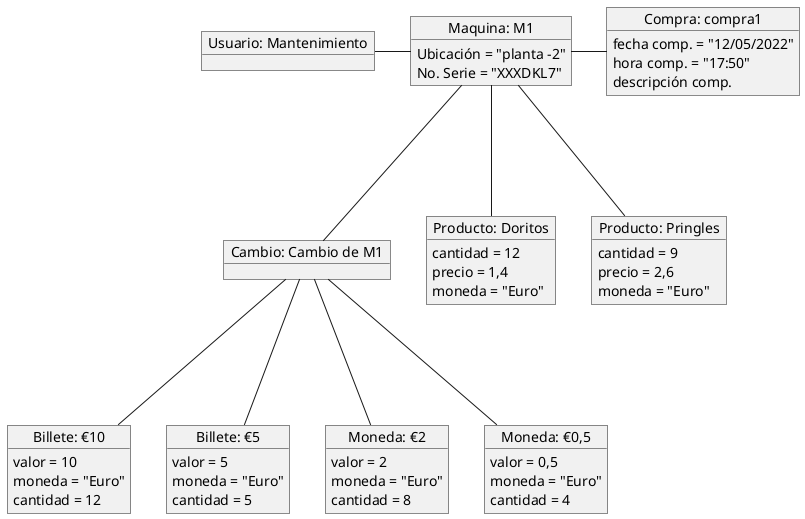 @startuml objetos
object "Maquina: M1" as maq1{
Ubicación = "planta -2"
No. Serie = "XXXDKL7"
}

object "Compra: compra1" as comp1{
fecha comp. = "12/05/2022"
hora comp. = "17:50"
descripción comp. 
}

object "Usuario: Mantenimiento" as man1{
}

object "Billete: €10" as b10{
valor = 10
moneda = "Euro"
cantidad = 12
}

object "Billete: €5" as b5{
valor = 5
moneda = "Euro"
cantidad = 5
}

object "Moneda: €2" as m2{
valor = 2
moneda = "Euro"
cantidad = 8
}

object "Moneda: €0,5" as m05{
valor = 0,5
moneda = "Euro"
cantidad = 4
}

object "Cambio: Cambio de M1" as cambio{
}

object "Producto: Doritos" as pro1{
cantidad = 12
precio = 1,4
moneda = "Euro"
}

object "Producto: Pringles" as pro2{
cantidad = 9
precio = 2,6
moneda = "Euro"
}

maq1 --r comp1
maq1 --l man1 

maq1 --- pro1
maq1 --- pro2
maq1 --- cambio

cambio --- b10
cambio --- b5
cambio --- m2
cambio --- m05
@enduml